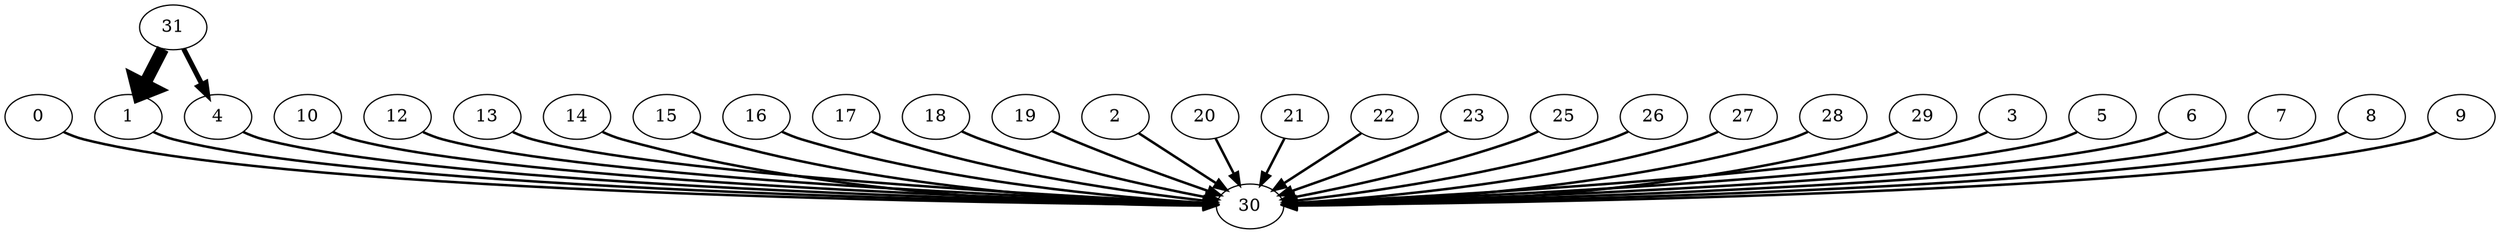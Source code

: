 digraph  {
	
	n29[label="0"];
	n23[label="1"];
	n13[label="10"];
	n16[label="12"];
	n19[label="13"];
	n4[label="14"];
	n20[label="15"];
	n25[label="16"];
	n3[label="17"];
	n18[label="18"];
	n14[label="19"];
	n12[label="2"];
	n15[label="20"];
	n26[label="21"];
	n10[label="22"];
	n28[label="23"];
	n5[label="25"];
	n24[label="26"];
	n21[label="27"];
	n9[label="28"];
	n6[label="29"];
	n27[label="3"];
	n2[label="30"];
	n22[label="31"];
	n17[label="4"];
	n7[label="5"];
	n1[label="6"];
	n30[label="7"];
	n11[label="8"];
	n8[label="9"];
	n29->n2[penwidth="2"];
	n23->n2[penwidth="2"];
	n13->n2[penwidth="2"];
	n16->n2[penwidth="2"];
	n19->n2[penwidth="2"];
	n4->n2[penwidth="2"];
	n20->n2[penwidth="2"];
	n25->n2[penwidth="2"];
	n3->n2[penwidth="2"];
	n18->n2[penwidth="2"];
	n14->n2[penwidth="2"];
	n12->n2[penwidth="2"];
	n15->n2[penwidth="2"];
	n26->n2[penwidth="2"];
	n10->n2[penwidth="2"];
	n28->n2[penwidth="2"];
	n5->n2[penwidth="2"];
	n24->n2[penwidth="2"];
	n21->n2[penwidth="2"];
	n9->n2[penwidth="2"];
	n6->n2[penwidth="2"];
	n27->n2[penwidth="2"];
	n22->n17[penwidth="4"];
	n22->n23[penwidth="10"];
	n17->n2[penwidth="2"];
	n7->n2[penwidth="2"];
	n1->n2[penwidth="2"];
	n30->n2[penwidth="2"];
	n11->n2[penwidth="2"];
	n8->n2[penwidth="2"];
	
}
